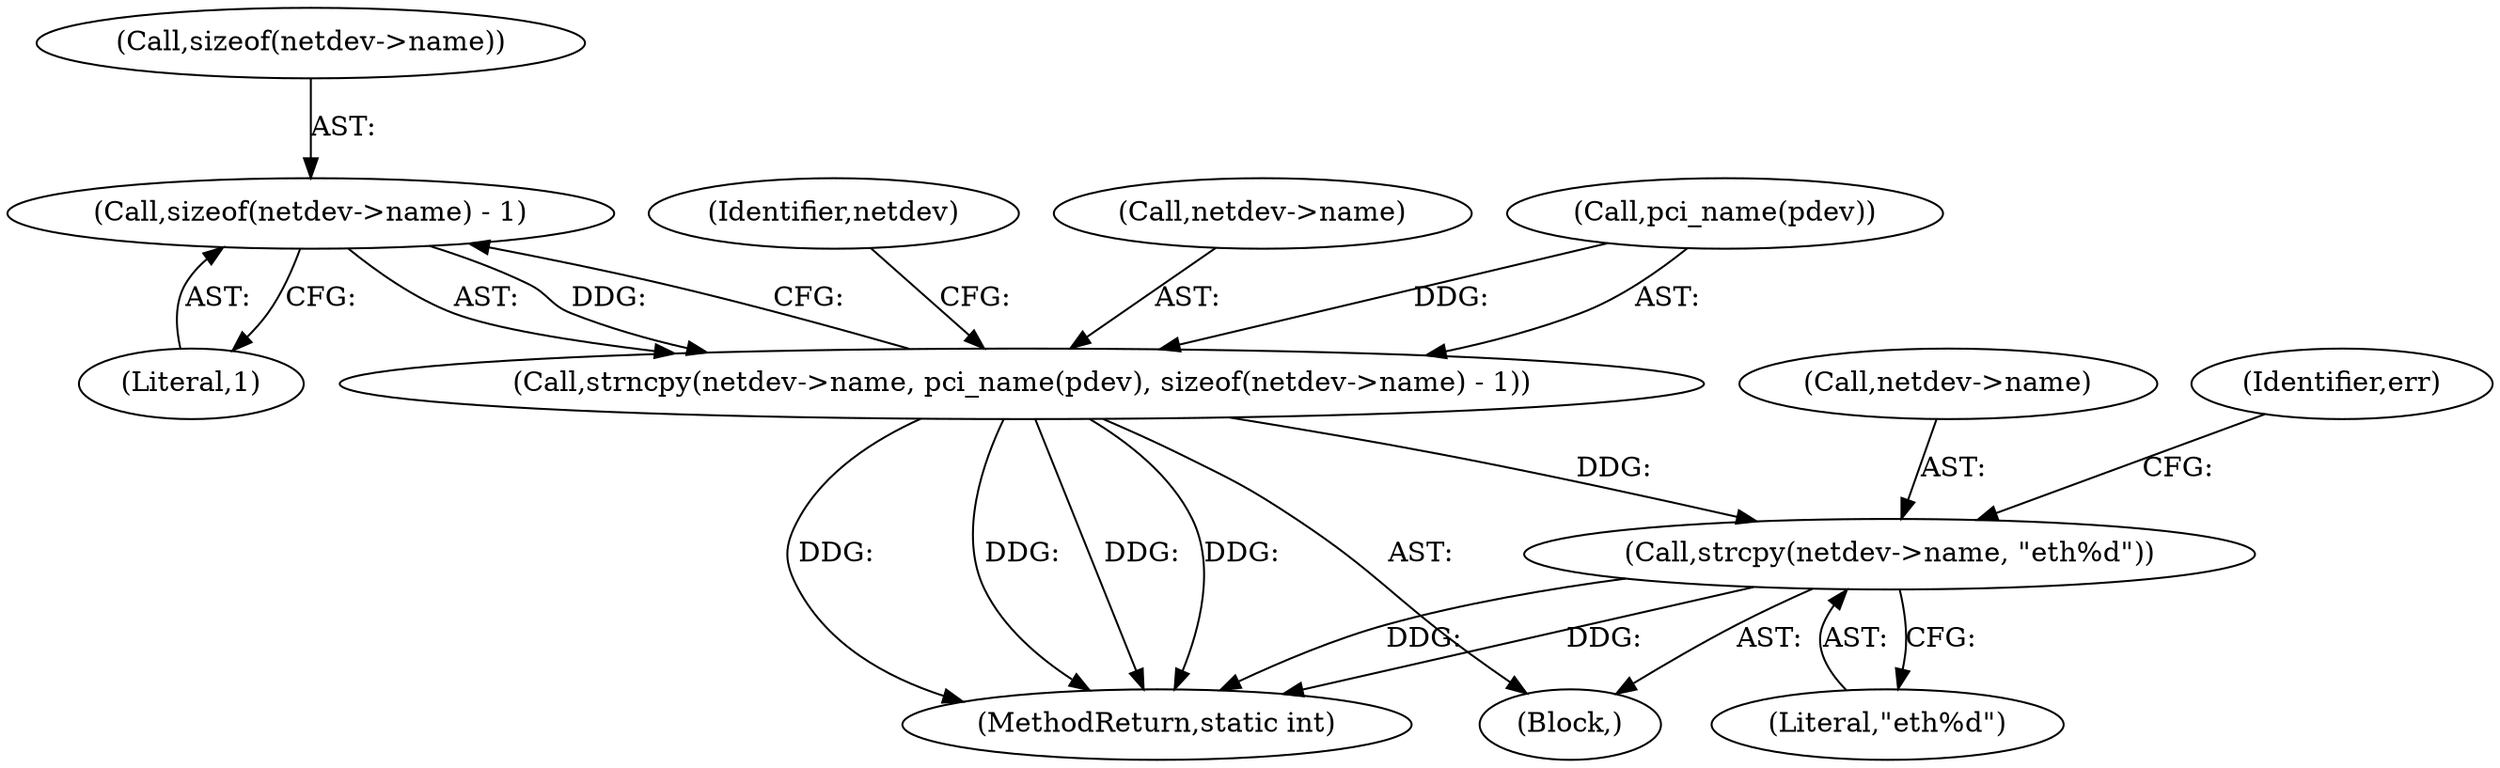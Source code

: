 digraph "0_linux_f43bfaeddc79effbf3d0fcb53ca477cca66f3db8@API" {
"1000263" [label="(Call,sizeof(netdev->name) - 1)"];
"1000257" [label="(Call,strncpy(netdev->name, pci_name(pdev), sizeof(netdev->name) - 1))"];
"1000392" [label="(Call,strcpy(netdev->name, \"eth%d\"))"];
"1000268" [label="(Literal,1)"];
"1000271" [label="(Identifier,netdev)"];
"1000396" [label="(Literal,\"eth%d\")"];
"1000263" [label="(Call,sizeof(netdev->name) - 1)"];
"1000398" [label="(Identifier,err)"];
"1000258" [label="(Call,netdev->name)"];
"1000261" [label="(Call,pci_name(pdev))"];
"1000434" [label="(MethodReturn,static int)"];
"1000393" [label="(Call,netdev->name)"];
"1000112" [label="(Block,)"];
"1000392" [label="(Call,strcpy(netdev->name, \"eth%d\"))"];
"1000257" [label="(Call,strncpy(netdev->name, pci_name(pdev), sizeof(netdev->name) - 1))"];
"1000264" [label="(Call,sizeof(netdev->name))"];
"1000263" -> "1000257"  [label="AST: "];
"1000263" -> "1000268"  [label="CFG: "];
"1000264" -> "1000263"  [label="AST: "];
"1000268" -> "1000263"  [label="AST: "];
"1000257" -> "1000263"  [label="CFG: "];
"1000263" -> "1000257"  [label="DDG: "];
"1000257" -> "1000112"  [label="AST: "];
"1000258" -> "1000257"  [label="AST: "];
"1000261" -> "1000257"  [label="AST: "];
"1000271" -> "1000257"  [label="CFG: "];
"1000257" -> "1000434"  [label="DDG: "];
"1000257" -> "1000434"  [label="DDG: "];
"1000257" -> "1000434"  [label="DDG: "];
"1000257" -> "1000434"  [label="DDG: "];
"1000261" -> "1000257"  [label="DDG: "];
"1000257" -> "1000392"  [label="DDG: "];
"1000392" -> "1000112"  [label="AST: "];
"1000392" -> "1000396"  [label="CFG: "];
"1000393" -> "1000392"  [label="AST: "];
"1000396" -> "1000392"  [label="AST: "];
"1000398" -> "1000392"  [label="CFG: "];
"1000392" -> "1000434"  [label="DDG: "];
"1000392" -> "1000434"  [label="DDG: "];
}
